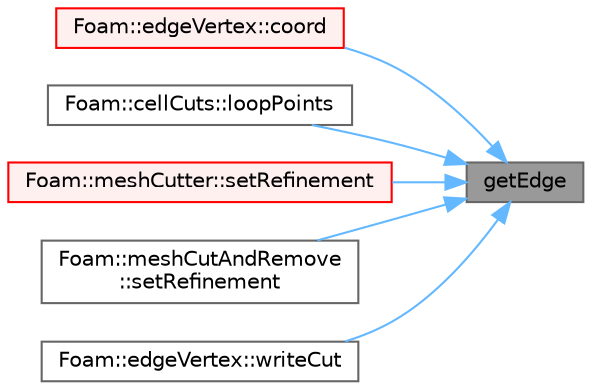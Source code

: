 digraph "getEdge"
{
 // LATEX_PDF_SIZE
  bgcolor="transparent";
  edge [fontname=Helvetica,fontsize=10,labelfontname=Helvetica,labelfontsize=10];
  node [fontname=Helvetica,fontsize=10,shape=box,height=0.2,width=0.4];
  rankdir="RL";
  Node1 [id="Node000001",label="getEdge",height=0.2,width=0.4,color="gray40", fillcolor="grey60", style="filled", fontcolor="black",tooltip=" "];
  Node1 -> Node2 [id="edge1_Node000001_Node000002",dir="back",color="steelblue1",style="solid",tooltip=" "];
  Node2 [id="Node000002",label="Foam::edgeVertex::coord",height=0.2,width=0.4,color="red", fillcolor="#FFF0F0", style="filled",URL="$classFoam_1_1edgeVertex.html#a272d10ee27ddbd3a20bccfc71015fb18",tooltip=" "];
  Node1 -> Node4 [id="edge2_Node000001_Node000004",dir="back",color="steelblue1",style="solid",tooltip=" "];
  Node4 [id="Node000004",label="Foam::cellCuts::loopPoints",height=0.2,width=0.4,color="grey40", fillcolor="white", style="filled",URL="$classFoam_1_1cellCuts.html#a99e267d691af1bbe9d43deaabadd1336",tooltip=" "];
  Node1 -> Node5 [id="edge3_Node000001_Node000005",dir="back",color="steelblue1",style="solid",tooltip=" "];
  Node5 [id="Node000005",label="Foam::meshCutter::setRefinement",height=0.2,width=0.4,color="red", fillcolor="#FFF0F0", style="filled",URL="$classFoam_1_1meshCutter.html#ad6964ecaeb84631835d8a4e51bf706bb",tooltip=" "];
  Node1 -> Node7 [id="edge4_Node000001_Node000007",dir="back",color="steelblue1",style="solid",tooltip=" "];
  Node7 [id="Node000007",label="Foam::meshCutAndRemove\l::setRefinement",height=0.2,width=0.4,color="grey40", fillcolor="white", style="filled",URL="$classFoam_1_1meshCutAndRemove.html#ad6a2acdc12be8ac11fcb64607238e053",tooltip=" "];
  Node1 -> Node8 [id="edge5_Node000001_Node000008",dir="back",color="steelblue1",style="solid",tooltip=" "];
  Node8 [id="Node000008",label="Foam::edgeVertex::writeCut",height=0.2,width=0.4,color="grey40", fillcolor="white", style="filled",URL="$classFoam_1_1edgeVertex.html#ab744e4dd8f405c1378292d3e078a1fa9",tooltip=" "];
}
